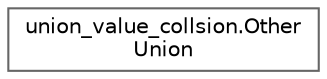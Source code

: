 digraph "Graphical Class Hierarchy"
{
 // LATEX_PDF_SIZE
  bgcolor="transparent";
  edge [fontname=Helvetica,fontsize=10,labelfontname=Helvetica,labelfontsize=10];
  node [fontname=Helvetica,fontsize=10,shape=box,height=0.2,width=0.4];
  rankdir="LR";
  Node0 [id="Node000000",label="union_value_collsion.Other\lUnion",height=0.2,width=0.4,color="grey40", fillcolor="white", style="filled",URL="$classunion__value__collsion_1_1OtherUnion.html",tooltip=" "];
}
